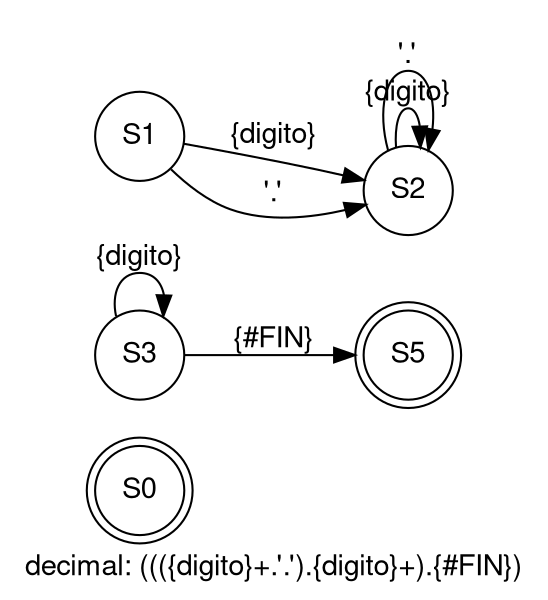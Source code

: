 digraph finite_state_machine {
	fontname="Helvetica,Arial,sans-serif"
       label="decimal: ((({digito}+.'.').{digito}+).{#FIN})"	node [fontname="Helvetica,Arial,sans-serif"]
	edge [fontname="Helvetica,Arial,sans-serif"]
	rankdir=LR;
	size="8,5";
       node [shape = doublecircle]; S0 S5;
	node [shape = circle];S1 -> S2 [label = "{digito}"];
S1 -> S2 [label = "'.'"];
S2 -> S2 [label = "{digito}"];
S2 -> S2 [label = "'.'"];
S3 -> S3 [label = "{digito}"];
S3 -> S5 [label = "{#FIN}"];
}